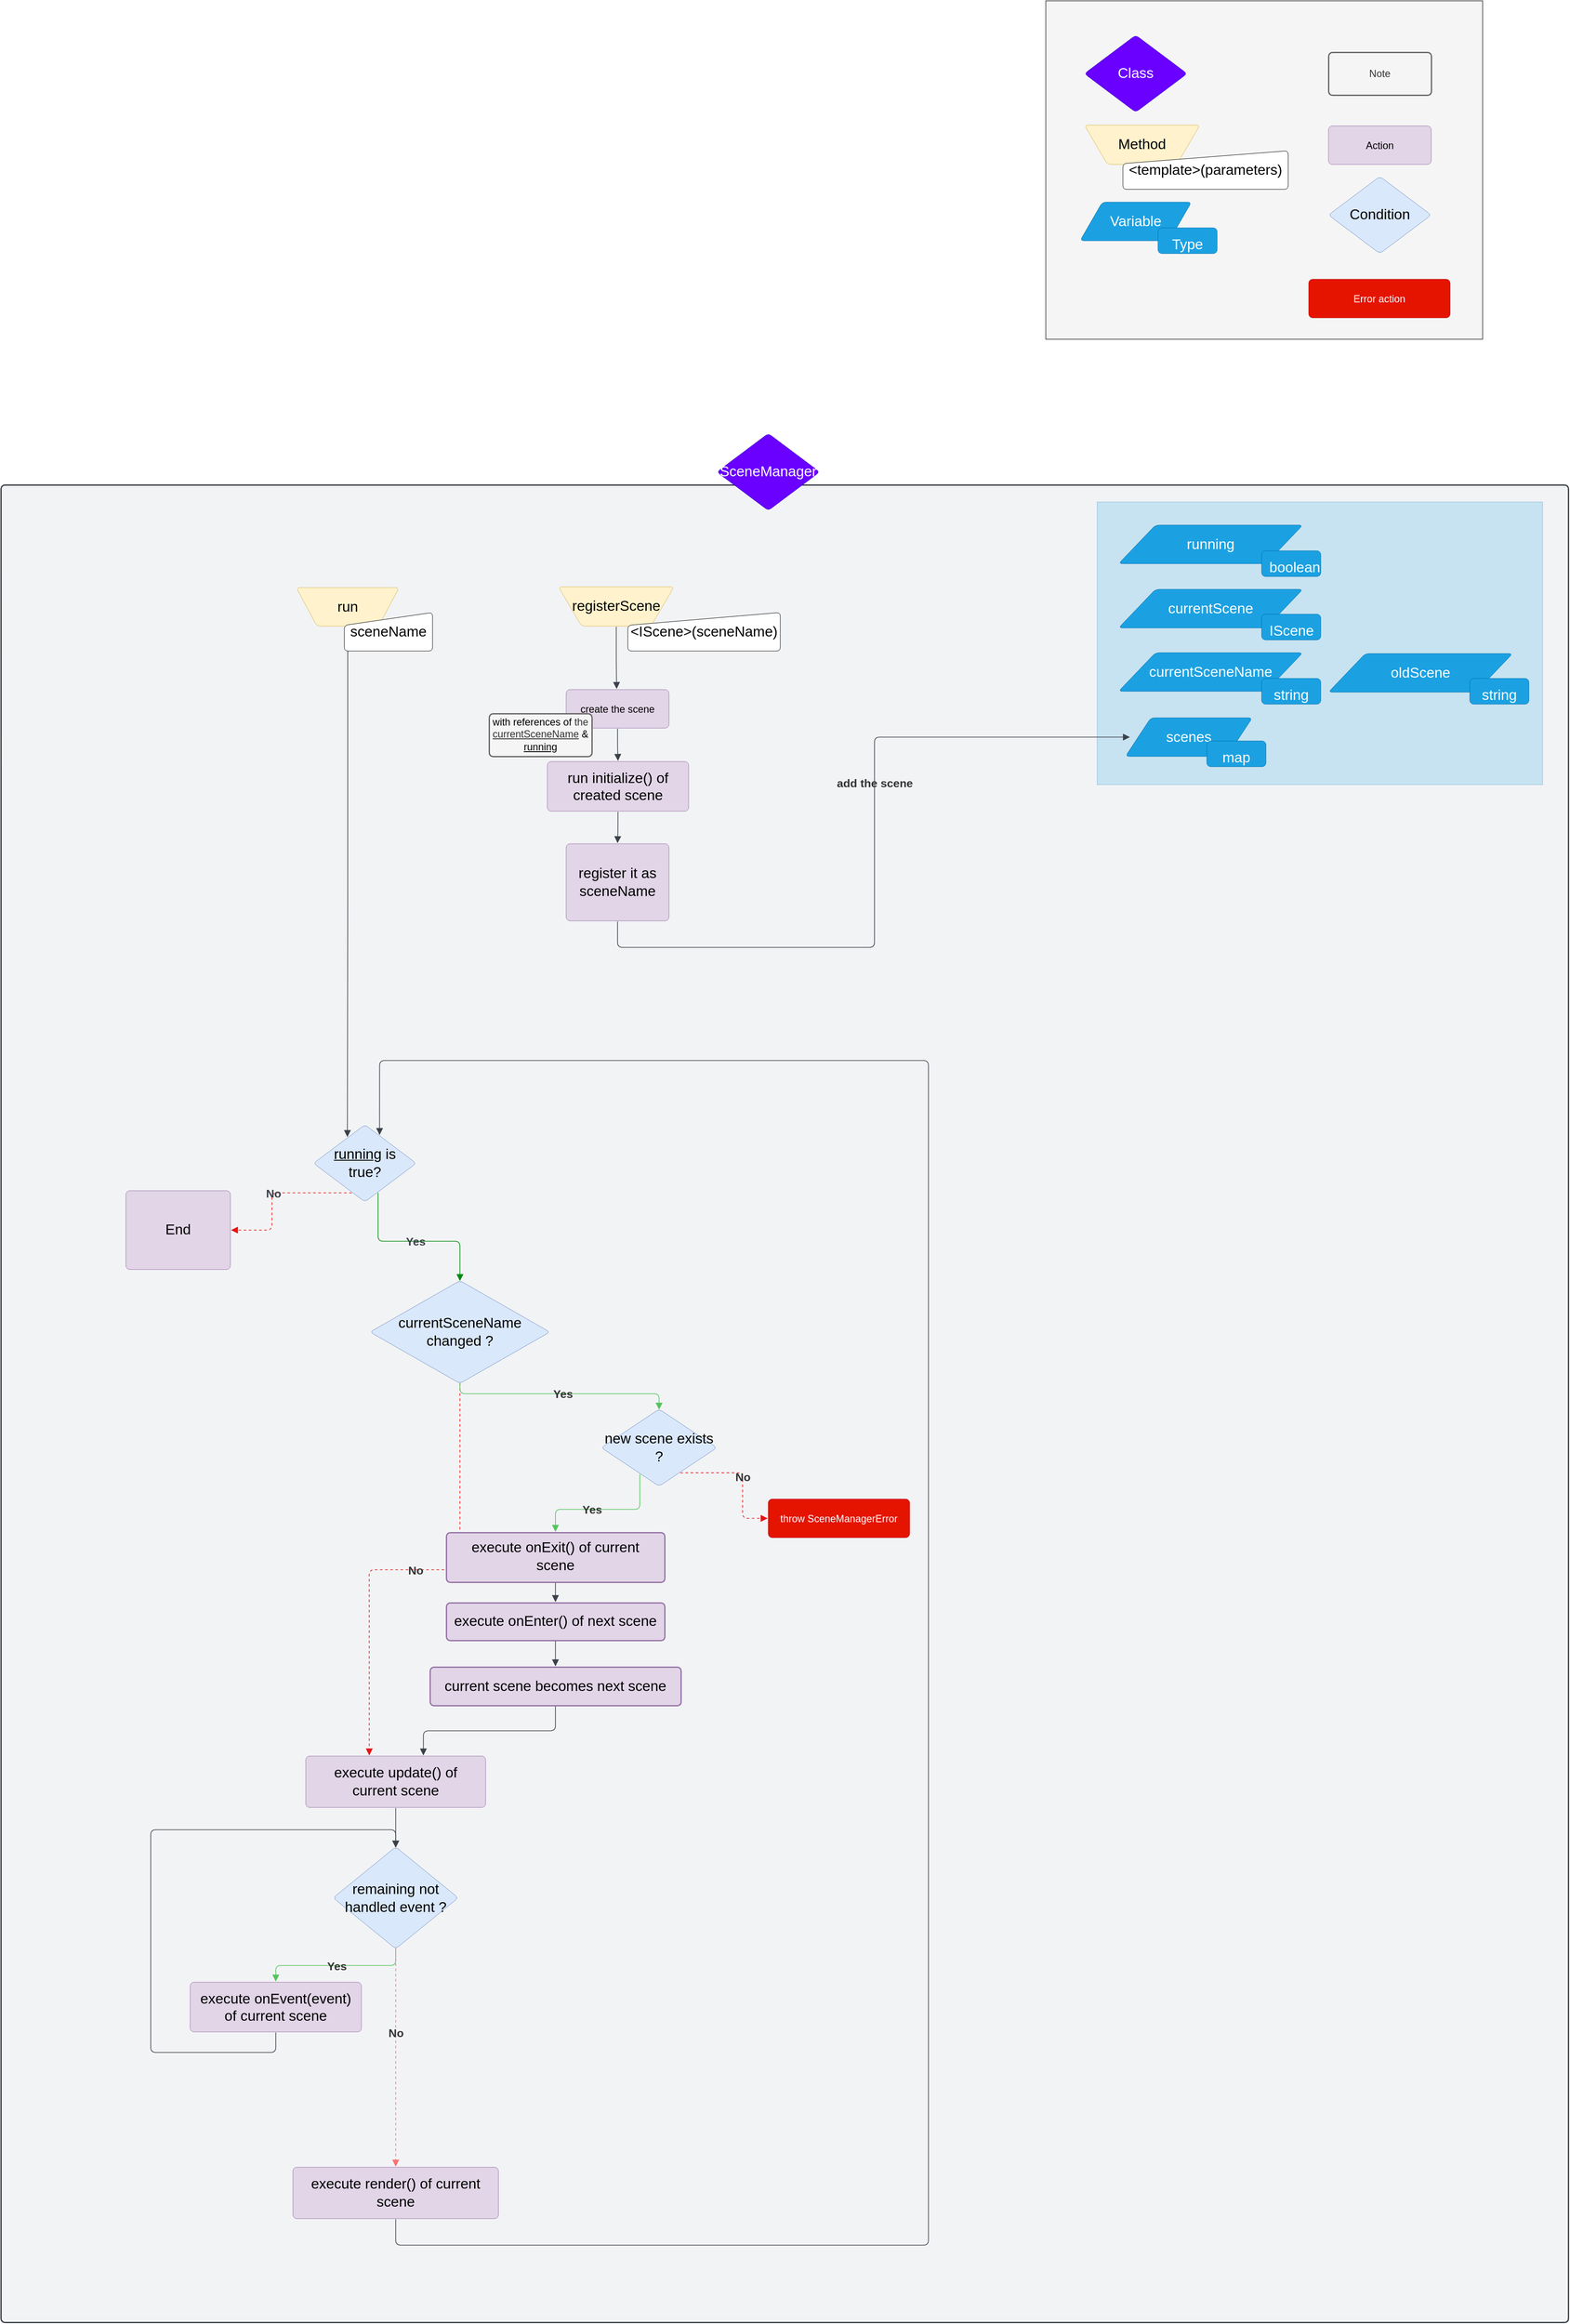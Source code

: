 <mxfile version="24.8.6">
  <diagram name="Page-1" id="ojxxg7M2ziViS8RDy-K4">
    <mxGraphModel dx="1563" dy="3595" grid="1" gridSize="10" guides="1" tooltips="1" connect="1" arrows="1" fold="1" page="1" pageScale="1" pageWidth="827" pageHeight="1169" math="0" shadow="0">
      <root>
        <mxCell id="0" />
        <mxCell id="1" parent="0" />
        <mxCell id="jtbt3CJthlNA3Mi8oOTf-72" value="" style="rounded=0;whiteSpace=wrap;html=1;fillColor=#f5f5f5;fontColor=#333333;strokeColor=#666666;" vertex="1" parent="1">
          <mxGeometry x="2690" y="-1615" width="510" height="395" as="geometry" />
        </mxCell>
        <mxCell id="jtbt3CJthlNA3Mi8oOTf-1" value="" style="html=1;overflow=block;blockSpacing=1;whiteSpace=wrap;fontSize=13;spacing=3.8;strokeColor=#3a414a;strokeOpacity=100;fillOpacity=100;rounded=1;absoluteArcSize=1;arcSize=9;fillColor=#f2f3f5;strokeWidth=1.5;lucidId=INZwJjPBYjoJ;" vertex="1" parent="1">
          <mxGeometry x="1470" y="-1050" width="1830" height="2145" as="geometry" />
        </mxCell>
        <mxCell id="jtbt3CJthlNA3Mi8oOTf-71" value="" style="rounded=0;whiteSpace=wrap;html=1;fillColor=#1ba1e2;fontColor=#ffffff;strokeColor=#006EAF;gradientColor=none;opacity=20;" vertex="1" parent="1">
          <mxGeometry x="2750" y="-1030" width="520" height="330" as="geometry" />
        </mxCell>
        <mxCell id="jtbt3CJthlNA3Mi8oOTf-2" value="registerScene" style="html=1;overflow=block;blockSpacing=1;whiteSpace=wrap;shape=trapezoid;perimeter=trapezoidPerimeter;anchorPointDirection=0;flipV=1;fontSize=16.7;spacing=3.8;strokeColor=#d6b656;rounded=1;absoluteArcSize=1;arcSize=9;fillColor=#fff2cc;strokeWidth=NaN;lucidId=mDZw3U~vgRCD;" vertex="1" parent="1">
          <mxGeometry x="2121" y="-931" width="135" height="46" as="geometry" />
        </mxCell>
        <mxCell id="jtbt3CJthlNA3Mi8oOTf-3" value="&lt;u&gt;running&lt;/u&gt; is true?" style="html=1;overflow=block;blockSpacing=1;whiteSpace=wrap;rhombus;fontSize=16.7;spacing=3.8;strokeColor=#6c8ebf;rounded=1;absoluteArcSize=1;arcSize=9;fillColor=#dae8fc;strokeWidth=NaN;lucidId=adZwE4t8fwG3;" vertex="1" parent="1">
          <mxGeometry x="1835" y="-303" width="120" height="90" as="geometry" />
        </mxCell>
        <mxCell id="jtbt3CJthlNA3Mi8oOTf-4" value="execute update() of current scene" style="html=1;overflow=block;blockSpacing=1;whiteSpace=wrap;fontSize=16.7;spacing=9;strokeColor=#9673a6;rounded=1;absoluteArcSize=1;arcSize=9;fillColor=#e1d5e7;strokeWidth=NaN;lucidId=adZwGD3nacOM;" vertex="1" parent="1">
          <mxGeometry x="1826" y="434" width="210" height="60" as="geometry" />
        </mxCell>
        <mxCell id="jtbt3CJthlNA3Mi8oOTf-5" value="SceneManager" style="html=1;overflow=block;blockSpacing=1;whiteSpace=wrap;rhombus;fontSize=16.7;spacing=3.8;strokeColor=#3700CC;rounded=1;absoluteArcSize=1;arcSize=9;fillColor=#6a00ff;strokeWidth=NaN;lucidId=adZwTBGLE4QC;fontColor=#ffffff;" vertex="1" parent="1">
          <mxGeometry x="2306" y="-1110" width="120" height="90" as="geometry" />
        </mxCell>
        <mxCell id="jtbt3CJthlNA3Mi8oOTf-6" value="" style="html=1;jettySize=18;whiteSpace=wrap;fontSize=13;strokeColor=#008a0e;strokeOpacity=100;strokeWidth=0.8;rounded=1;arcSize=12;edgeStyle=orthogonalEdgeStyle;startArrow=none;endArrow=block;endFill=1;exitX=0.628;exitY=0.883;exitPerimeter=0;entryX=0.5;entryY=0.004;entryPerimeter=0;lucidId=adZwkxFMmXc1;" edge="1" parent="1" source="jtbt3CJthlNA3Mi8oOTf-3" target="jtbt3CJthlNA3Mi8oOTf-22">
          <mxGeometry width="100" height="100" relative="1" as="geometry">
            <Array as="points" />
          </mxGeometry>
        </mxCell>
        <mxCell id="jtbt3CJthlNA3Mi8oOTf-7" value="Yes" style="text;html=1;resizable=0;labelBackgroundColor=none;align=center;verticalAlign=middle;fontStyle=1;fontColor=#3a414a;fontSize=13.3;" vertex="1" parent="jtbt3CJthlNA3Mi8oOTf-6">
          <mxGeometry relative="1" as="geometry" />
        </mxCell>
        <mxCell id="jtbt3CJthlNA3Mi8oOTf-8" value="" style="html=1;jettySize=18;whiteSpace=wrap;fontSize=13;strokeColor=#e81313;strokeOpacity=100;dashed=1;fixDash=1;strokeWidth=0.8;rounded=1;arcSize=12;edgeStyle=orthogonalEdgeStyle;startArrow=none;endArrow=block;endFill=1;exitX=0.372;exitY=0.883;exitPerimeter=0;entryX=1.006;entryY=0.5;entryPerimeter=0;lucidId=adZw_Nu7hhIA;" edge="1" parent="1" source="jtbt3CJthlNA3Mi8oOTf-3" target="jtbt3CJthlNA3Mi8oOTf-10">
          <mxGeometry width="100" height="100" relative="1" as="geometry">
            <Array as="points" />
          </mxGeometry>
        </mxCell>
        <mxCell id="jtbt3CJthlNA3Mi8oOTf-9" value="No" style="text;html=1;resizable=0;labelBackgroundColor=none;align=center;verticalAlign=middle;fontStyle=1;fontColor=#3a414a;fontSize=13.3;" vertex="1" parent="jtbt3CJthlNA3Mi8oOTf-8">
          <mxGeometry relative="1" as="geometry" />
        </mxCell>
        <mxCell id="jtbt3CJthlNA3Mi8oOTf-10" value="End" style="html=1;overflow=block;blockSpacing=1;whiteSpace=wrap;fontSize=16.7;spacing=9;strokeColor=#9673a6;rounded=1;absoluteArcSize=1;arcSize=9;fillColor=#e1d5e7;strokeWidth=NaN;lucidId=adZwSAU4CmOP;" vertex="1" parent="1">
          <mxGeometry x="1616" y="-226" width="122" height="92" as="geometry" />
        </mxCell>
        <mxCell id="jtbt3CJthlNA3Mi8oOTf-11" value="&amp;lt;IScene&amp;gt;(sceneName)" style="html=1;overflow=block;blockSpacing=1;whiteSpace=wrap;shape=manualInput;size=15;fontSize=16.7;spacing=3.8;rounded=1;absoluteArcSize=1;arcSize=9;strokeWidth=NaN;lucidId=DgZwkugpf-7A;" vertex="1" parent="1">
          <mxGeometry x="2202" y="-901" width="178" height="45" as="geometry" />
        </mxCell>
        <mxCell id="jtbt3CJthlNA3Mi8oOTf-12" value="" style="html=1;jettySize=18;whiteSpace=wrap;fontSize=13;strokeColor=#3a414a;strokeOpacity=100;strokeWidth=0.8;rounded=1;arcSize=12;edgeStyle=orthogonalEdgeStyle;startArrow=none;endArrow=block;endFill=1;exitX=0.5;exitY=-0.017;exitPerimeter=0;entryX=0.33;entryY=0.16;entryPerimeter=0;lucidId=qhZwApm2C.hm;" edge="1" parent="1" source="jtbt3CJthlNA3Mi8oOTf-49" target="jtbt3CJthlNA3Mi8oOTf-3">
          <mxGeometry width="100" height="100" relative="1" as="geometry">
            <Array as="points" />
          </mxGeometry>
        </mxCell>
        <mxCell id="jtbt3CJthlNA3Mi8oOTf-13" value="create the scene" style="html=1;overflow=block;blockSpacing=1;whiteSpace=wrap;fontSize=11.7;spacing=9;strokeColor=#9673a6;rounded=1;absoluteArcSize=1;arcSize=9;fillColor=#e1d5e7;strokeWidth=NaN;lucidId=miZwGjxPQjuG;" vertex="1" parent="1">
          <mxGeometry x="2130" y="-811" width="120" height="45" as="geometry" />
        </mxCell>
        <mxCell id="jtbt3CJthlNA3Mi8oOTf-14" value="" style="html=1;jettySize=18;whiteSpace=wrap;fontSize=13;strokeColor=#3a414a;strokeOpacity=100;strokeWidth=0.8;rounded=1;arcSize=12;edgeStyle=orthogonalEdgeStyle;startArrow=none;endArrow=block;endFill=1;exitX=0.5;exitY=-0.016;exitPerimeter=0;entryX=0.491;entryY=-0.017;entryPerimeter=0;lucidId=GiZw1v0jjIMZ;" edge="1" parent="1" source="jtbt3CJthlNA3Mi8oOTf-2" target="jtbt3CJthlNA3Mi8oOTf-13">
          <mxGeometry width="100" height="100" relative="1" as="geometry">
            <Array as="points" />
          </mxGeometry>
        </mxCell>
        <mxCell id="jtbt3CJthlNA3Mi8oOTf-15" value="run initialize() of created scene" style="html=1;overflow=block;blockSpacing=1;whiteSpace=wrap;fontSize=16.7;spacing=9;strokeColor=#9673a6;rounded=1;absoluteArcSize=1;arcSize=9;fillColor=#e1d5e7;strokeWidth=NaN;lucidId=JiZwl86U3Iwi;" vertex="1" parent="1">
          <mxGeometry x="2108" y="-727" width="165" height="58" as="geometry" />
        </mxCell>
        <mxCell id="jtbt3CJthlNA3Mi8oOTf-16" value="" style="html=1;jettySize=18;whiteSpace=wrap;fontSize=13;strokeColor=#3a414a;strokeOpacity=100;strokeWidth=0.8;rounded=1;arcSize=12;edgeStyle=orthogonalEdgeStyle;startArrow=none;endArrow=block;endFill=1;exitX=0.5;exitY=1.017;exitPerimeter=0;entryX=0.5;entryY=-0.013;entryPerimeter=0;lucidId=OiZwb6vGSz5.;" edge="1" parent="1" source="jtbt3CJthlNA3Mi8oOTf-13" target="jtbt3CJthlNA3Mi8oOTf-15">
          <mxGeometry width="100" height="100" relative="1" as="geometry">
            <Array as="points" />
          </mxGeometry>
        </mxCell>
        <mxCell id="jtbt3CJthlNA3Mi8oOTf-17" value="register it as sceneName" style="html=1;overflow=block;blockSpacing=1;whiteSpace=wrap;fontSize=16.7;spacing=9;strokeColor=#9673a6;rounded=1;absoluteArcSize=1;arcSize=9;fillColor=#e1d5e7;strokeWidth=NaN;lucidId=_iZwofFprppj;" vertex="1" parent="1">
          <mxGeometry x="2130" y="-631" width="120" height="90" as="geometry" />
        </mxCell>
        <mxCell id="jtbt3CJthlNA3Mi8oOTf-18" value="" style="html=1;jettySize=18;whiteSpace=wrap;fontSize=13;strokeColor=#3a414a;strokeOpacity=100;strokeWidth=0.8;rounded=1;arcSize=12;edgeStyle=orthogonalEdgeStyle;startArrow=none;endArrow=block;endFill=1;exitX=0.5;exitY=1.013;exitPerimeter=0;entryX=0.5;entryY=-0.008;entryPerimeter=0;lucidId=ojZwgjzlt7kF;" edge="1" parent="1" source="jtbt3CJthlNA3Mi8oOTf-15" target="jtbt3CJthlNA3Mi8oOTf-17">
          <mxGeometry width="100" height="100" relative="1" as="geometry">
            <Array as="points" />
          </mxGeometry>
        </mxCell>
        <mxCell id="jtbt3CJthlNA3Mi8oOTf-19" value="" style="html=1;jettySize=18;whiteSpace=wrap;fontSize=13;strokeColor=#3a414a;strokeOpacity=100;strokeWidth=0.8;rounded=1;arcSize=12;edgeStyle=orthogonalEdgeStyle;startArrow=none;endArrow=block;endFill=1;exitX=0.5;exitY=1.008;exitPerimeter=0;entryX=0.035;entryY=0.5;entryPerimeter=0;lucidId=ujZwUFCA2XQZ;" edge="1" parent="1" source="jtbt3CJthlNA3Mi8oOTf-17" target="jtbt3CJthlNA3Mi8oOTf-52">
          <mxGeometry width="100" height="100" relative="1" as="geometry">
            <Array as="points">
              <mxPoint x="2190" y="-510" />
              <mxPoint x="2490" y="-510" />
              <mxPoint x="2490" y="-756" />
            </Array>
          </mxGeometry>
        </mxCell>
        <mxCell id="jtbt3CJthlNA3Mi8oOTf-20" value="add the scene" style="text;html=1;resizable=0;labelBackgroundColor=none;align=center;verticalAlign=middle;fontStyle=1;fontColor=#333333;fontSize=13.3;" vertex="1" parent="jtbt3CJthlNA3Mi8oOTf-19">
          <mxGeometry x="0.196" relative="1" as="geometry" />
        </mxCell>
        <mxCell id="jtbt3CJthlNA3Mi8oOTf-21" value="&lt;div style=&quot;display: flex; justify-content: center; text-align: center; align-items: baseline; font-size: 0; line-height: 1.25;margin-top: -2px;&quot;&gt;&lt;span&gt;&lt;span style=&quot;font-size:11.7px;color:#000000;&quot;&gt;with references of &lt;/span&gt;&lt;span style=&quot;font-size:11.7px;&quot;&gt;the &lt;/span&gt;&lt;span style=&quot;font-size:11.7px;text-decoration: underline;&quot;&gt;currentSceneName&lt;/span&gt;&lt;span style=&quot;font-size:11.7px;color:#000000;&quot;&gt;&lt;span style=&quot;font-size:11.7px;color:#000000;&quot;&gt; &amp; &lt;/span&gt;&lt;span style=&quot;font-size:11.7px;color:#000000;text-decoration: underline;&quot;&gt;running&lt;/span&gt;&lt;/span&gt;&lt;/span&gt;&lt;/div&gt;" style="html=1;overflow=block;blockSpacing=1;whiteSpace=wrap;fontSize=13;spacing=3.8;strokeColor=#666666;strokeOpacity=100;fillOpacity=100;rounded=1;absoluteArcSize=1;arcSize=9;fillColor=#f5f5f5;strokeWidth=1.5;lucidId=ukZwkF~lCg-X;fontColor=#333333;" vertex="1" parent="1">
          <mxGeometry x="2040" y="-783" width="120" height="50" as="geometry" />
        </mxCell>
        <mxCell id="jtbt3CJthlNA3Mi8oOTf-22" value="currentSceneName  changed ?" style="html=1;overflow=block;blockSpacing=1;whiteSpace=wrap;rhombus;fontSize=16.7;spacing=3.8;strokeColor=#6c8ebf;rounded=1;absoluteArcSize=1;arcSize=9;fillColor=#dae8fc;strokeWidth=NaN;lucidId=3lZw~qI_nfuB;" vertex="1" parent="1">
          <mxGeometry x="1901" y="-121" width="210" height="120" as="geometry" />
        </mxCell>
        <mxCell id="jtbt3CJthlNA3Mi8oOTf-23" value="" style="html=1;jettySize=18;whiteSpace=wrap;fontSize=13.3;fontColor=#333333;fontStyle=1;strokeColor=#e81313;strokeOpacity=100;dashed=1;fixDash=1;strokeWidth=0.8;rounded=1;arcSize=12;edgeStyle=orthogonalEdgeStyle;startArrow=none;endArrow=block;endFill=1;exitX=0.5;exitY=0.996;exitPerimeter=0;entryX=0.353;entryY=-0.012;entryPerimeter=0;lucidId=ZmZw4KrrW36_;" edge="1" parent="1" source="jtbt3CJthlNA3Mi8oOTf-22" target="jtbt3CJthlNA3Mi8oOTf-4">
          <mxGeometry width="100" height="100" relative="1" as="geometry">
            <Array as="points" />
          </mxGeometry>
        </mxCell>
        <mxCell id="jtbt3CJthlNA3Mi8oOTf-24" value="No" style="text;html=1;resizable=0;labelBackgroundColor=none;align=center;verticalAlign=middle;fontStyle=1;fontColor=#333333;fontSize=13.3;" vertex="1" parent="jtbt3CJthlNA3Mi8oOTf-23">
          <mxGeometry relative="1" as="geometry" />
        </mxCell>
        <mxCell id="jtbt3CJthlNA3Mi8oOTf-25" value="" style="html=1;jettySize=18;whiteSpace=wrap;fontSize=13.3;fontColor=#333333;fontStyle=1;strokeColor=#54c45e;strokeOpacity=100;strokeWidth=0.8;rounded=1;arcSize=12;edgeStyle=orthogonalEdgeStyle;startArrow=none;endArrow=block;endFill=1;exitX=0.5;exitY=0.996;exitPerimeter=0;entryX=0.5;entryY=0.007;entryPerimeter=0;lucidId=.nZw-Xg1kneM;" edge="1" parent="1" source="jtbt3CJthlNA3Mi8oOTf-22" target="jtbt3CJthlNA3Mi8oOTf-43">
          <mxGeometry width="100" height="100" relative="1" as="geometry">
            <Array as="points">
              <mxPoint x="2006" y="11" />
              <mxPoint x="2239" y="11" />
            </Array>
          </mxGeometry>
        </mxCell>
        <mxCell id="jtbt3CJthlNA3Mi8oOTf-26" value="Yes" style="text;html=1;resizable=0;labelBackgroundColor=none;align=center;verticalAlign=middle;fontStyle=1;fontColor=#333333;fontSize=13.3;" vertex="1" parent="jtbt3CJthlNA3Mi8oOTf-25">
          <mxGeometry relative="1" as="geometry" />
        </mxCell>
        <mxCell id="jtbt3CJthlNA3Mi8oOTf-27" value="" style="html=1;jettySize=18;whiteSpace=wrap;fontSize=13;strokeColor=#3a414a;strokeOpacity=100;strokeWidth=0.8;rounded=1;arcSize=12;edgeStyle=orthogonalEdgeStyle;startArrow=none;endArrow=block;endFill=1;exitX=0.5;exitY=1.017;exitPerimeter=0;entryX=0.654;entryY=-0.012;entryPerimeter=0;lucidId=gqZwJUJ6ryM.;" edge="1" parent="1" source="jtbt3CJthlNA3Mi8oOTf-39" target="jtbt3CJthlNA3Mi8oOTf-4">
          <mxGeometry width="100" height="100" relative="1" as="geometry">
            <Array as="points" />
          </mxGeometry>
        </mxCell>
        <mxCell id="jtbt3CJthlNA3Mi8oOTf-28" value="remaining not handled event ?" style="html=1;overflow=block;blockSpacing=1;whiteSpace=wrap;rhombus;fontSize=16.7;spacing=3.8;strokeColor=#6c8ebf;rounded=1;absoluteArcSize=1;arcSize=9;fillColor=#dae8fc;strokeWidth=NaN;lucidId=8sZwmdiYFKYJ;" vertex="1" parent="1">
          <mxGeometry x="1858" y="540" width="146" height="119" as="geometry" />
        </mxCell>
        <mxCell id="jtbt3CJthlNA3Mi8oOTf-29" value="" style="html=1;jettySize=18;whiteSpace=wrap;fontSize=13;strokeColor=#3a414a;strokeOpacity=100;strokeWidth=0.8;rounded=1;arcSize=12;edgeStyle=orthogonalEdgeStyle;startArrow=none;endArrow=block;endFill=1;exitX=0.5;exitY=1.012;exitPerimeter=0;entryX=0.5;entryY=0.007;entryPerimeter=0;lucidId=ktZwCcqxsCo_;" edge="1" parent="1" source="jtbt3CJthlNA3Mi8oOTf-4" target="jtbt3CJthlNA3Mi8oOTf-28">
          <mxGeometry width="100" height="100" relative="1" as="geometry">
            <Array as="points" />
          </mxGeometry>
        </mxCell>
        <mxCell id="jtbt3CJthlNA3Mi8oOTf-30" value="" style="html=1;jettySize=18;whiteSpace=wrap;fontSize=13.3;fontColor=#333333;fontStyle=1;strokeColor=#54c45e;strokeOpacity=100;strokeWidth=0.8;rounded=1;arcSize=12;edgeStyle=orthogonalEdgeStyle;startArrow=none;endArrow=block;endFill=1;exitX=0.5;exitY=0.993;exitPerimeter=0;entryX=0.5;entryY=-0.013;entryPerimeter=0;lucidId=xtZwlqTDVGXn;" edge="1" parent="1" source="jtbt3CJthlNA3Mi8oOTf-28" target="jtbt3CJthlNA3Mi8oOTf-34">
          <mxGeometry width="100" height="100" relative="1" as="geometry">
            <Array as="points" />
          </mxGeometry>
        </mxCell>
        <mxCell id="jtbt3CJthlNA3Mi8oOTf-31" value="Yes" style="text;html=1;resizable=0;labelBackgroundColor=none;align=center;verticalAlign=middle;fontStyle=1;fontColor=#333333;fontSize=13.3;" vertex="1" parent="jtbt3CJthlNA3Mi8oOTf-30">
          <mxGeometry relative="1" as="geometry" />
        </mxCell>
        <mxCell id="jtbt3CJthlNA3Mi8oOTf-32" value="" style="html=1;jettySize=18;whiteSpace=wrap;fontSize=13.3;fontColor=#333333;fontStyle=1;strokeColor=#fe7070;strokeOpacity=100;dashed=1;fixDash=1;strokeWidth=0.8;rounded=1;arcSize=12;edgeStyle=orthogonalEdgeStyle;startArrow=none;endArrow=block;endFill=1;exitX=0.5;exitY=0.993;exitPerimeter=0;entryX=0.5;entryY=-0.012;entryPerimeter=0;lucidId=CtZwv4nX4ri_;" edge="1" parent="1" source="jtbt3CJthlNA3Mi8oOTf-28" target="jtbt3CJthlNA3Mi8oOTf-35">
          <mxGeometry width="100" height="100" relative="1" as="geometry">
            <Array as="points" />
          </mxGeometry>
        </mxCell>
        <mxCell id="jtbt3CJthlNA3Mi8oOTf-33" value="No" style="text;html=1;resizable=0;labelBackgroundColor=none;align=center;verticalAlign=middle;fontStyle=1;fontColor=#333333;fontSize=13.3;" vertex="1" parent="jtbt3CJthlNA3Mi8oOTf-32">
          <mxGeometry x="-0.227" relative="1" as="geometry" />
        </mxCell>
        <mxCell id="jtbt3CJthlNA3Mi8oOTf-34" value="execute onEvent(event) of current scene" style="html=1;overflow=block;blockSpacing=1;whiteSpace=wrap;fontSize=16.7;spacing=9;strokeColor=#9673a6;rounded=1;absoluteArcSize=1;arcSize=9;fillColor=#e1d5e7;strokeWidth=NaN;lucidId=6tZw0kFF11zO;" vertex="1" parent="1">
          <mxGeometry x="1691" y="698" width="200" height="58" as="geometry" />
        </mxCell>
        <mxCell id="jtbt3CJthlNA3Mi8oOTf-35" value="execute render() of current scene" style="html=1;overflow=block;blockSpacing=1;whiteSpace=wrap;fontSize=16.7;spacing=9;strokeColor=#9673a6;rounded=1;absoluteArcSize=1;arcSize=9;fillColor=#e1d5e7;strokeWidth=NaN;lucidId=7vZwYx6PJGYE;" vertex="1" parent="1">
          <mxGeometry x="1811" y="914" width="240" height="60" as="geometry" />
        </mxCell>
        <mxCell id="jtbt3CJthlNA3Mi8oOTf-36" value="" style="html=1;jettySize=18;whiteSpace=wrap;fontSize=13;strokeColor=#3a414a;strokeOpacity=100;strokeWidth=0.8;rounded=1;arcSize=12;edgeStyle=orthogonalEdgeStyle;startArrow=none;endArrow=block;endFill=1;exitX=0.5;exitY=1.012;exitPerimeter=0;entryX=0.643;entryY=0.133;entryPerimeter=0;lucidId=0xZwCJqJZTfc;" edge="1" parent="1" source="jtbt3CJthlNA3Mi8oOTf-35" target="jtbt3CJthlNA3Mi8oOTf-3">
          <mxGeometry width="100" height="100" relative="1" as="geometry">
            <Array as="points">
              <mxPoint x="1931" y="1005" />
              <mxPoint x="2553" y="1005" />
              <mxPoint x="2553" y="-378" />
              <mxPoint x="1913" y="-378" />
            </Array>
          </mxGeometry>
        </mxCell>
        <mxCell id="jtbt3CJthlNA3Mi8oOTf-37" value="&lt;div style=&quot;display: flex; justify-content: center; text-align: center; align-items: baseline; font-size: 0; line-height: 1.25;margin-top: -2px;&quot;&gt;&lt;span&gt;&lt;span style=&quot;font-size:16.7px;color:#000000;&quot;&gt;execute onExit() of &lt;/span&gt;&lt;span style=&quot;font-size:16.7px;&quot;&gt;current&lt;/span&gt;&lt;span style=&quot;font-size:16.7px;color:#000000;&quot;&gt; scene&lt;/span&gt;&lt;/span&gt;&lt;/div&gt;" style="html=1;overflow=block;blockSpacing=1;whiteSpace=wrap;fontSize=13;spacing=9;strokeColor=#9673a6;strokeOpacity=100;fillOpacity=100;rounded=1;absoluteArcSize=1;arcSize=9;fillColor=#e1d5e7;strokeWidth=1.5;lucidId=voZw2EIs4G6C;" vertex="1" parent="1">
          <mxGeometry x="1990" y="173" width="255" height="58" as="geometry" />
        </mxCell>
        <mxCell id="jtbt3CJthlNA3Mi8oOTf-38" value="execute onEnter() of next scene" style="html=1;overflow=block;blockSpacing=1;whiteSpace=wrap;fontSize=16.7;spacing=9;strokeColor=#9673a6;strokeOpacity=100;fillOpacity=100;rounded=1;absoluteArcSize=1;arcSize=9;fillColor=#e1d5e7;strokeWidth=1.5;lucidId=1oZwO8xxk~4U;" vertex="1" parent="1">
          <mxGeometry x="1990" y="255" width="255" height="44" as="geometry" />
        </mxCell>
        <mxCell id="jtbt3CJthlNA3Mi8oOTf-39" value="current scene becomes next scene" style="html=1;overflow=block;blockSpacing=1;whiteSpace=wrap;fontSize=16.7;spacing=9;strokeColor=#9673a6;strokeOpacity=100;fillOpacity=100;rounded=1;absoluteArcSize=1;arcSize=9;fillColor=#e1d5e7;strokeWidth=1.5;lucidId=ppZwuLh~F6wS;" vertex="1" parent="1">
          <mxGeometry x="1971" y="330" width="293" height="45" as="geometry" />
        </mxCell>
        <mxCell id="jtbt3CJthlNA3Mi8oOTf-40" value="" style="html=1;jettySize=18;whiteSpace=wrap;fontSize=13;strokeColor=#3a414a;strokeOpacity=100;strokeWidth=0.8;rounded=1;arcSize=12;edgeStyle=orthogonalEdgeStyle;startArrow=none;endArrow=block;endFill=1;exitX=0.5;exitY=1.013;exitPerimeter=0;entryX=0.5;entryY=-0.017;entryPerimeter=0;lucidId=SpZwHyPfD~TO;" edge="1" parent="1" source="jtbt3CJthlNA3Mi8oOTf-37" target="jtbt3CJthlNA3Mi8oOTf-38">
          <mxGeometry width="100" height="100" relative="1" as="geometry">
            <Array as="points" />
          </mxGeometry>
        </mxCell>
        <mxCell id="jtbt3CJthlNA3Mi8oOTf-41" value="" style="html=1;jettySize=18;whiteSpace=wrap;fontSize=13;strokeColor=#3a414a;strokeOpacity=100;strokeWidth=0.8;rounded=1;arcSize=12;edgeStyle=orthogonalEdgeStyle;startArrow=none;endArrow=block;endFill=1;exitX=0.5;exitY=1.017;exitPerimeter=0;entryX=0.5;entryY=-0.017;entryPerimeter=0;lucidId=VpZwnyFRmB1z;" edge="1" parent="1" source="jtbt3CJthlNA3Mi8oOTf-38" target="jtbt3CJthlNA3Mi8oOTf-39">
          <mxGeometry width="100" height="100" relative="1" as="geometry">
            <Array as="points" />
          </mxGeometry>
        </mxCell>
        <mxCell id="jtbt3CJthlNA3Mi8oOTf-42" value="" style="html=1;jettySize=18;whiteSpace=wrap;fontSize=13;strokeColor=#3a414a;strokeOpacity=100;strokeWidth=0.8;rounded=1;arcSize=12;edgeStyle=orthogonalEdgeStyle;startArrow=none;endArrow=block;endFill=1;exitX=0.5;exitY=1.013;exitPerimeter=0;entryX=0.5;entryY=0.007;entryPerimeter=0;lucidId=VyZw5h_-7tH5;" edge="1" parent="1" source="jtbt3CJthlNA3Mi8oOTf-34" target="jtbt3CJthlNA3Mi8oOTf-28">
          <mxGeometry width="100" height="100" relative="1" as="geometry">
            <Array as="points">
              <mxPoint x="1791" y="780" />
              <mxPoint x="1645" y="780" />
              <mxPoint x="1645" y="520" />
              <mxPoint x="1931" y="520" />
            </Array>
          </mxGeometry>
        </mxCell>
        <mxCell id="jtbt3CJthlNA3Mi8oOTf-43" value="new scene exists ?" style="html=1;overflow=block;blockSpacing=1;whiteSpace=wrap;rhombus;fontSize=16.7;spacing=3.8;strokeColor=#6c8ebf;rounded=1;absoluteArcSize=1;arcSize=9;fillColor=#dae8fc;strokeWidth=NaN;lucidId=MzZwoKMatgv3;" vertex="1" parent="1">
          <mxGeometry x="2171" y="29" width="135" height="90" as="geometry" />
        </mxCell>
        <mxCell id="jtbt3CJthlNA3Mi8oOTf-44" value="" style="html=1;jettySize=18;whiteSpace=wrap;fontSize=13.3;fontColor=#333333;fontStyle=1;strokeColor=#54c45e;strokeOpacity=100;strokeWidth=0.8;rounded=1;arcSize=12;edgeStyle=orthogonalEdgeStyle;startArrow=none;endArrow=block;endFill=1;exitX=0.333;exitY=0.843;exitPerimeter=0;entryX=0.5;entryY=-0.013;entryPerimeter=0;lucidId=gAZw.itEJzKj;" edge="1" parent="1" source="jtbt3CJthlNA3Mi8oOTf-43" target="jtbt3CJthlNA3Mi8oOTf-37">
          <mxGeometry width="100" height="100" relative="1" as="geometry">
            <Array as="points" />
          </mxGeometry>
        </mxCell>
        <mxCell id="jtbt3CJthlNA3Mi8oOTf-45" value="Yes" style="text;html=1;resizable=0;labelBackgroundColor=none;align=center;verticalAlign=middle;fontStyle=1;fontColor=#333333;fontSize=13.3;" vertex="1" parent="jtbt3CJthlNA3Mi8oOTf-44">
          <mxGeometry relative="1" as="geometry">
            <mxPoint x="-14" as="offset" />
          </mxGeometry>
        </mxCell>
        <mxCell id="jtbt3CJthlNA3Mi8oOTf-46" value="throw SceneManagerError" style="html=1;overflow=block;blockSpacing=1;whiteSpace=wrap;fontSize=11.7;spacing=9;strokeColor=#B20000;rounded=1;absoluteArcSize=1;arcSize=9;fillColor=#e51400;strokeWidth=NaN;lucidId=RAZwjx6cODey;fontColor=#ffffff;dashed=1;" vertex="1" parent="1">
          <mxGeometry x="2366" y="134" width="165" height="45" as="geometry" />
        </mxCell>
        <mxCell id="jtbt3CJthlNA3Mi8oOTf-47" value="" style="html=1;jettySize=18;whiteSpace=wrap;fontSize=13.3;fontColor=#333333;fontStyle=1;strokeColor=#e81313;strokeOpacity=100;dashed=1;fixDash=1;strokeWidth=0.8;rounded=1;arcSize=12;edgeStyle=orthogonalEdgeStyle;startArrow=none;endArrow=block;endFill=1;exitX=0.684;exitY=0.826;exitPerimeter=0;entryX=-0.005;entryY=0.5;entryPerimeter=0;lucidId=hBZwS.fD_T1R;" edge="1" parent="1" source="jtbt3CJthlNA3Mi8oOTf-43" target="jtbt3CJthlNA3Mi8oOTf-46">
          <mxGeometry width="100" height="100" relative="1" as="geometry">
            <Array as="points" />
          </mxGeometry>
        </mxCell>
        <mxCell id="jtbt3CJthlNA3Mi8oOTf-48" value="No" style="text;html=1;resizable=0;labelBackgroundColor=none;align=center;verticalAlign=middle;fontStyle=1;fontColor=#333333;fontSize=13.3;" vertex="1" parent="jtbt3CJthlNA3Mi8oOTf-47">
          <mxGeometry relative="1" as="geometry" />
        </mxCell>
        <mxCell id="jtbt3CJthlNA3Mi8oOTf-49" value="run" style="html=1;overflow=block;blockSpacing=1;whiteSpace=wrap;shape=trapezoid;perimeter=trapezoidPerimeter;anchorPointDirection=0;flipV=1;fontSize=16.7;spacing=3.8;strokeColor=#d6b656;rounded=1;absoluteArcSize=1;arcSize=9;fillColor=#fff2cc;strokeWidth=NaN;lucidId=5CZwF30tL54i;" vertex="1" parent="1">
          <mxGeometry x="1815" y="-930" width="120" height="45" as="geometry" />
        </mxCell>
        <mxCell id="jtbt3CJthlNA3Mi8oOTf-50" value="sceneName" style="html=1;overflow=block;blockSpacing=1;whiteSpace=wrap;shape=manualInput;size=15;fontSize=16.7;spacing=3.8;rounded=1;absoluteArcSize=1;arcSize=9;strokeWidth=NaN;lucidId=8gZwYkF-WcIX;" vertex="1" parent="1">
          <mxGeometry x="1871" y="-901" width="103" height="45" as="geometry" />
        </mxCell>
        <mxCell id="jtbt3CJthlNA3Mi8oOTf-51" value="running" style="html=1;overflow=block;blockSpacing=1;whiteSpace=wrap;shape=parallelogram;perimeter=parallelogramPerimeter;anchorPointDirection=0;fontSize=16.7;spacing=3.8;strokeColor=#006EAF;rounded=1;absoluteArcSize=1;arcSize=9;fillColor=#1ba1e2;strokeWidth=NaN;lucidId=ZDZwJ4bob3rv;fontColor=#ffffff;" vertex="1" parent="1">
          <mxGeometry x="2775" y="-1003" width="215" height="45" as="geometry" />
        </mxCell>
        <mxCell id="jtbt3CJthlNA3Mi8oOTf-52" value="scenes" style="html=1;overflow=block;blockSpacing=1;whiteSpace=wrap;shape=parallelogram;perimeter=parallelogramPerimeter;anchorPointDirection=0;fontSize=16.7;spacing=3.8;strokeColor=#006EAF;rounded=1;absoluteArcSize=1;arcSize=9;fillColor=#1ba1e2;strokeWidth=NaN;lucidId=hEZwoN2OQuxK;fontColor=#ffffff;" vertex="1" parent="1">
          <mxGeometry x="2783" y="-778" width="148" height="45" as="geometry" />
        </mxCell>
        <mxCell id="jtbt3CJthlNA3Mi8oOTf-53" value="currentScene" style="html=1;overflow=block;blockSpacing=1;whiteSpace=wrap;shape=parallelogram;perimeter=parallelogramPerimeter;anchorPointDirection=0;fontSize=16.7;spacing=3.8;strokeColor=#006EAF;rounded=1;absoluteArcSize=1;arcSize=9;fillColor=#1ba1e2;strokeWidth=NaN;lucidId=9EZwADSG4xe8;fontColor=#ffffff;" vertex="1" parent="1">
          <mxGeometry x="2775" y="-928" width="215" height="45" as="geometry" />
        </mxCell>
        <mxCell id="jtbt3CJthlNA3Mi8oOTf-54" value="oldScene" style="html=1;overflow=block;blockSpacing=1;whiteSpace=wrap;shape=parallelogram;perimeter=parallelogramPerimeter;anchorPointDirection=0;fontSize=16.7;spacing=3.8;strokeColor=#006EAF;rounded=1;absoluteArcSize=1;arcSize=9;fillColor=#1ba1e2;strokeWidth=NaN;lucidId=gFZw.CFYY8Dr;fontColor=#ffffff;" vertex="1" parent="1">
          <mxGeometry x="3020" y="-853" width="215" height="45" as="geometry" />
        </mxCell>
        <mxCell id="jtbt3CJthlNA3Mi8oOTf-55" value="map" style="html=1;overflow=block;blockSpacing=1;whiteSpace=wrap;fontSize=16.7;spacing=9;strokeColor=#006EAF;rounded=1;absoluteArcSize=1;arcSize=9;fillColor=#1ba1e2;strokeWidth=NaN;lucidId=vGZwokpxs3pw;fontColor=#ffffff;" vertex="1" parent="1">
          <mxGeometry x="2878" y="-751" width="69" height="30" as="geometry" />
        </mxCell>
        <mxCell id="jtbt3CJthlNA3Mi8oOTf-56" value="boolean" style="html=1;overflow=block;blockSpacing=1;whiteSpace=wrap;fontSize=16.7;spacing=9;strokeColor=#006EAF;rounded=1;absoluteArcSize=1;arcSize=9;fillColor=#1ba1e2;strokeWidth=NaN;lucidId=NGZwFh0FhTbq;fontColor=#ffffff;" vertex="1" parent="1">
          <mxGeometry x="2942" y="-973" width="69" height="30" as="geometry" />
        </mxCell>
        <mxCell id="jtbt3CJthlNA3Mi8oOTf-57" value="IScene" style="html=1;overflow=block;blockSpacing=1;whiteSpace=wrap;fontSize=16.7;spacing=9;strokeColor=#006EAF;rounded=1;absoluteArcSize=1;arcSize=9;fillColor=#1ba1e2;strokeWidth=NaN;lucidId=TGZwhaQ2pVjR;fontColor=#ffffff;" vertex="1" parent="1">
          <mxGeometry x="2942" y="-899" width="69" height="30" as="geometry" />
        </mxCell>
        <mxCell id="jtbt3CJthlNA3Mi8oOTf-58" value="string" style="html=1;overflow=block;blockSpacing=1;whiteSpace=wrap;fontSize=16.7;spacing=9;strokeColor=#006EAF;rounded=1;absoluteArcSize=1;arcSize=9;fillColor=#1ba1e2;strokeWidth=NaN;lucidId=ZGZwtk9P-xdD;fontColor=#ffffff;" vertex="1" parent="1">
          <mxGeometry x="3185" y="-824" width="69" height="30" as="geometry" />
        </mxCell>
        <mxCell id="jtbt3CJthlNA3Mi8oOTf-59" value="currentSceneName" style="html=1;overflow=block;blockSpacing=1;whiteSpace=wrap;shape=parallelogram;perimeter=parallelogramPerimeter;anchorPointDirection=0;fontSize=16.7;spacing=3.8;strokeColor=#006EAF;rounded=1;absoluteArcSize=1;arcSize=9;fillColor=#1ba1e2;strokeWidth=NaN;lucidId=jHZwmnRjedbR;fontColor=#ffffff;" vertex="1" parent="1">
          <mxGeometry x="2775" y="-854" width="215" height="45" as="geometry" />
        </mxCell>
        <mxCell id="jtbt3CJthlNA3Mi8oOTf-60" value="string" style="html=1;overflow=block;blockSpacing=1;whiteSpace=wrap;fontSize=16.7;spacing=9;strokeColor=#006EAF;rounded=1;absoluteArcSize=1;arcSize=9;fillColor=#1ba1e2;strokeWidth=NaN;lucidId=jHZwv0Z~~MQ5;fontColor=#ffffff;" vertex="1" parent="1">
          <mxGeometry x="2942" y="-824" width="69" height="30" as="geometry" />
        </mxCell>
        <mxCell id="jtbt3CJthlNA3Mi8oOTf-61" value="Action" style="html=1;overflow=block;blockSpacing=1;whiteSpace=wrap;fontSize=11.7;spacing=9;strokeColor=#9673a6;rounded=1;absoluteArcSize=1;arcSize=9;fillColor=#e1d5e7;strokeWidth=NaN;lucidId=rKZw_.K1aJ_a;" vertex="1" parent="1">
          <mxGeometry x="3020" y="-1469" width="120" height="45" as="geometry" />
        </mxCell>
        <mxCell id="jtbt3CJthlNA3Mi8oOTf-62" value="Class" style="html=1;overflow=block;blockSpacing=1;whiteSpace=wrap;rhombus;fontSize=16.7;spacing=3.8;strokeColor=#3700CC;rounded=1;absoluteArcSize=1;arcSize=9;fillColor=#6a00ff;strokeWidth=NaN;lucidId=CKZwMaswy_gi;fontColor=#ffffff;" vertex="1" parent="1">
          <mxGeometry x="2735" y="-1575" width="120" height="90" as="geometry" />
        </mxCell>
        <mxCell id="jtbt3CJthlNA3Mi8oOTf-63" value="Method" style="html=1;overflow=block;blockSpacing=1;whiteSpace=wrap;shape=trapezoid;perimeter=trapezoidPerimeter;anchorPointDirection=0;flipV=1;fontSize=16.7;spacing=3.8;strokeColor=#d6b656;rounded=1;absoluteArcSize=1;arcSize=9;fillColor=#fff2cc;strokeWidth=NaN;lucidId=IKZwTzo0Dxb1;" vertex="1" parent="1">
          <mxGeometry x="2735" y="-1470" width="135" height="46" as="geometry" />
        </mxCell>
        <mxCell id="jtbt3CJthlNA3Mi8oOTf-64" value="&amp;lt;template&amp;gt;(parameters)" style="html=1;overflow=block;blockSpacing=1;whiteSpace=wrap;shape=manualInput;size=15;fontSize=16.7;spacing=3.8;rounded=1;absoluteArcSize=1;arcSize=9;strokeWidth=NaN;lucidId=TKZw.egQ3c08;" vertex="1" parent="1">
          <mxGeometry x="2780" y="-1440" width="193" height="45" as="geometry" />
        </mxCell>
        <mxCell id="jtbt3CJthlNA3Mi8oOTf-65" value="Variable" style="html=1;overflow=block;blockSpacing=1;whiteSpace=wrap;shape=parallelogram;perimeter=parallelogramPerimeter;anchorPointDirection=0;fontSize=16.7;spacing=3.8;strokeColor=#006EAF;rounded=1;absoluteArcSize=1;arcSize=9;fillColor=#1ba1e2;strokeWidth=NaN;lucidId=aLZwNxMhR-Im;fontColor=#ffffff;" vertex="1" parent="1">
          <mxGeometry x="2730" y="-1380" width="130" height="45" as="geometry" />
        </mxCell>
        <mxCell id="jtbt3CJthlNA3Mi8oOTf-66" value="Type" style="html=1;overflow=block;blockSpacing=1;whiteSpace=wrap;fontSize=16.7;spacing=9;strokeColor=#006EAF;rounded=1;absoluteArcSize=1;arcSize=9;fillColor=#1ba1e2;strokeWidth=NaN;lucidId=mLZwAnUvcI3G;fontColor=#ffffff;" vertex="1" parent="1">
          <mxGeometry x="2821" y="-1350" width="69" height="30" as="geometry" />
        </mxCell>
        <mxCell id="jtbt3CJthlNA3Mi8oOTf-67" value="Note" style="html=1;overflow=block;blockSpacing=1;whiteSpace=wrap;fontSize=11.7;spacing=3.8;strokeColor=#666666;strokeOpacity=100;fillOpacity=100;rounded=1;absoluteArcSize=1;arcSize=9;fillColor=#f5f5f5;strokeWidth=1.5;lucidId=KLZwRG2hDuyX;fontColor=#333333;" vertex="1" parent="1">
          <mxGeometry x="3020" y="-1555" width="120" height="50" as="geometry" />
        </mxCell>
        <mxCell id="jtbt3CJthlNA3Mi8oOTf-68" value="Condition" style="html=1;overflow=block;blockSpacing=1;whiteSpace=wrap;rhombus;fontSize=16.7;spacing=3.8;strokeColor=#6c8ebf;rounded=1;absoluteArcSize=1;arcSize=9;fillColor=#dae8fc;strokeWidth=NaN;lucidId=4LZwXnp9H3yQ;" vertex="1" parent="1">
          <mxGeometry x="3020" y="-1410" width="120" height="90" as="geometry" />
        </mxCell>
        <mxCell id="jtbt3CJthlNA3Mi8oOTf-69" value="Error action" style="html=1;overflow=block;blockSpacing=1;whiteSpace=wrap;fontSize=11.7;spacing=9;strokeColor=#B20000;rounded=1;absoluteArcSize=1;arcSize=9;fillColor=#e51400;strokeWidth=NaN;lucidId=uMZw8-1HUodN;fontColor=#ffffff;" vertex="1" parent="1">
          <mxGeometry x="2997" y="-1290" width="165" height="45" as="geometry" />
        </mxCell>
      </root>
    </mxGraphModel>
  </diagram>
</mxfile>
